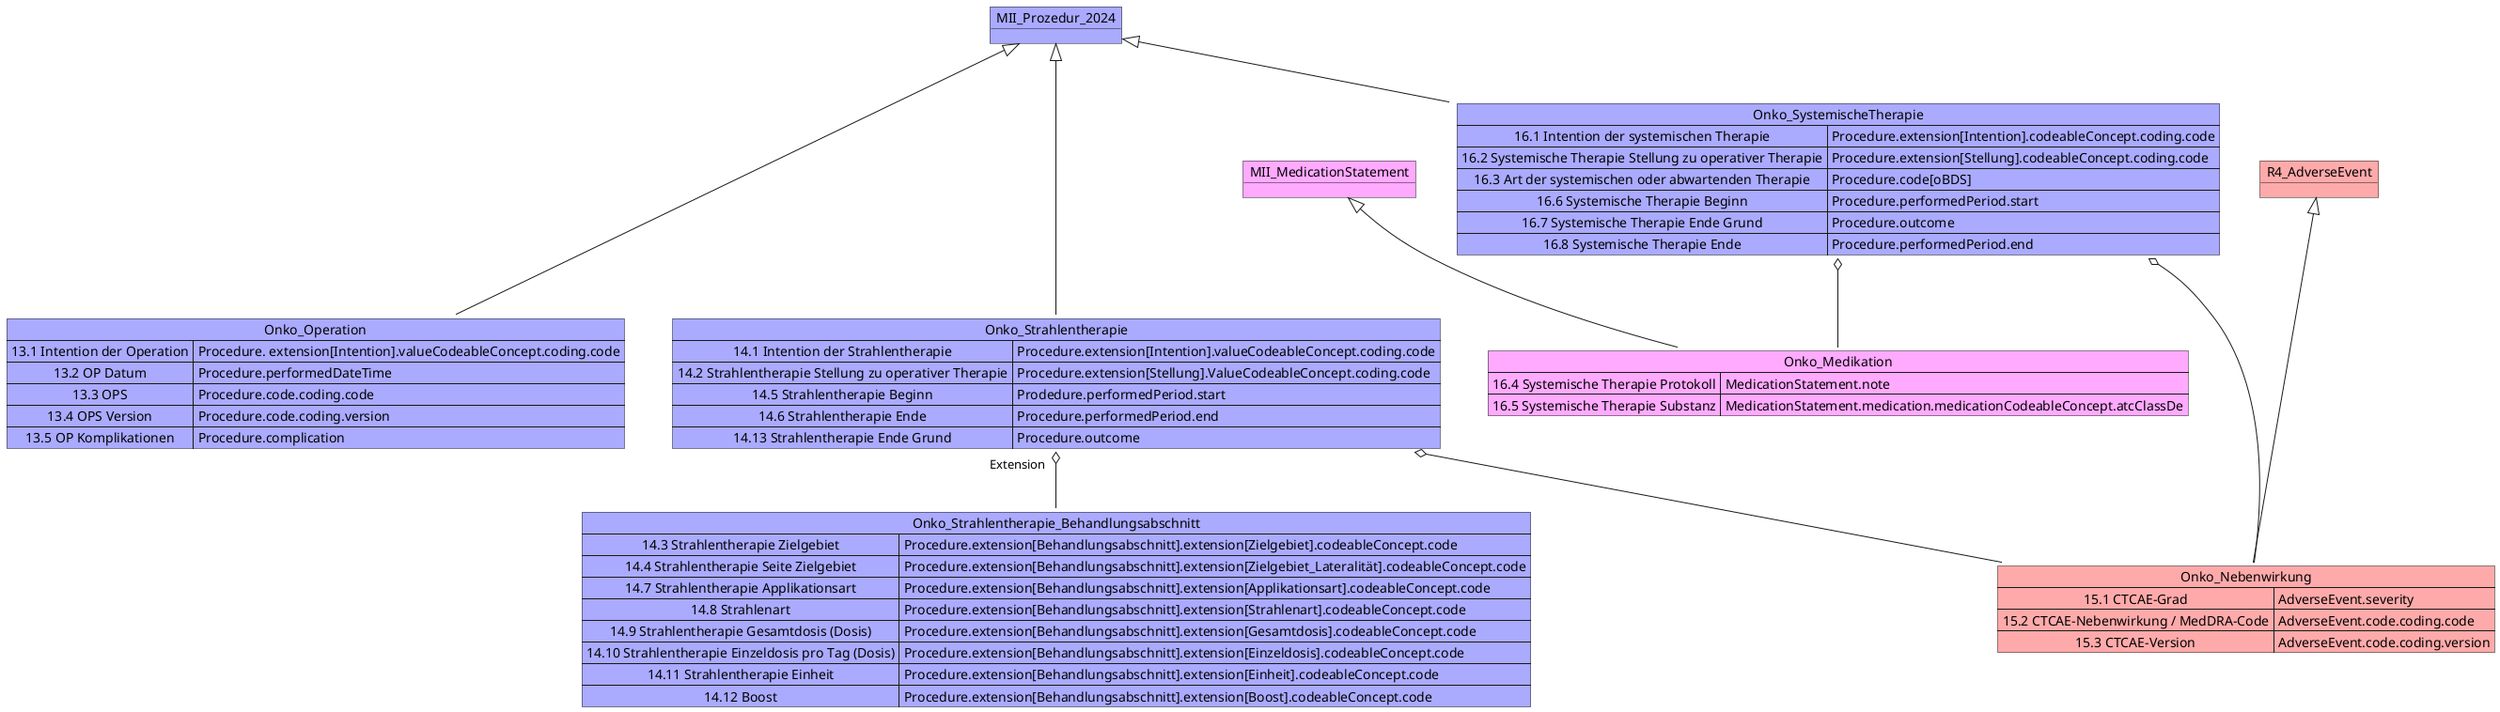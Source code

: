 @startuml MII KDS Erweiterungsmodul Onkologie
object MII_Prozedur_2024 #AAAAFF
Map Onko_Operation #AAAAFF{
13.1 Intention der Operation => Procedure. extension[Intention].valueCodeableConcept.coding.code
13.2 OP Datum => Procedure.performedDateTime
13.3 OPS => Procedure.code.coding.code 
13.4 OPS Version=> Procedure.code.coding.version
13.5 OP Komplikationen => Procedure.complication
}
Map Onko_Strahlentherapie #AAAAFF{
14.1 Intention der Strahlentherapie => Procedure.extension[Intention].valueCodeableConcept.coding.code
14.2 Strahlentherapie Stellung zu operativer Therapie => Procedure.extension[Stellung].ValueCodeableConcept.coding.code

14.5 Strahlentherapie Beginn => Prodedure.performedPeriod.start
14.6 Strahlentherapie Ende =>Procedure.performedPeriod.end
14.13 Strahlentherapie Ende Grund => Procedure.outcome
}

Map Onko_Strahlentherapie_Behandlungsabschnitt #AAAAFF{
14.3 Strahlentherapie Zielgebiet => Procedure.extension[Behandlungsabschnitt].extension[Zielgebiet].codeableConcept.code
14.4 Strahlentherapie Seite Zielgebiet => Procedure.extension[Behandlungsabschnitt].extension[Zielgebiet_Lateralität].codeableConcept.code
14.7 Strahlentherapie Applikationsart => Procedure.extension[Behandlungsabschnitt].extension[Applikationsart].codeableConcept.code
14.8 Strahlenart => Procedure.extension[Behandlungsabschnitt].extension[Strahlenart].codeableConcept.code
14.9 Strahlentherapie Gesamtdosis (Dosis) => Procedure.extension[Behandlungsabschnitt].extension[Gesamtdosis].codeableConcept.code
14.10 Strahlentherapie Einzeldosis pro Tag (Dosis) =>Procedure.extension[Behandlungsabschnitt].extension[Einzeldosis].codeableConcept.code
14.11 Strahlentherapie Einheit =>Procedure.extension[Behandlungsabschnitt].extension[Einheit].codeableConcept.code
14.12 Boost=>Procedure.extension[Behandlungsabschnitt].extension[Boost].codeableConcept.code
}

Onko_Strahlentherapie "Extension   " o-- Onko_Strahlentherapie_Behandlungsabschnitt

Map Onko_SystemischeTherapie #AAAAFF{
16.1 Intention der systemischen Therapie => Procedure.extension[Intention].codeableConcept.coding.code
16.2 Systemische Therapie Stellung zu operativer Therapie => Procedure.extension[Stellung].codeableConcept.coding.code
16.3 Art der systemischen oder abwartenden Therapie => Procedure.code[oBDS]
16.6 Systemische Therapie Beginn => Procedure.performedPeriod.start

16.7 Systemische Therapie Ende Grund => Procedure.outcome 

16.8 Systemische Therapie Ende => Procedure.performedPeriod.end
}

Map Onko_Medikation #FFAAFF{

16.4 Systemische Therapie Protokoll => MedicationStatement.note

16.5 Systemische Therapie Substanz => MedicationStatement.medication.medicationCodeableConcept.atcClassDe

}
object MII_MedicationStatement #FFAAFF
MII_MedicationStatement <|-- Onko_Medikation
Onko_SystemischeTherapie o-- Onko_Medikation

MII_Prozedur_2024 <|--- Onko_Operation
MII_Prozedur_2024 <|--- Onko_Strahlentherapie
MII_Prozedur_2024 <|-- Onko_SystemischeTherapie

object R4_AdverseEvent #FFAAAA

Map Onko_Nebenwirkung #FFAAAA{
    15.1 CTCAE-Grad => AdverseEvent.severity
    15.2 CTCAE-Nebenwirkung / MedDRA-Code => AdverseEvent.code.coding.code 
    15.3 CTCAE-Version => AdverseEvent.code.coding.version
}
R4_AdverseEvent <|--- Onko_Nebenwirkung


Onko_Strahlentherapie o-- Onko_Nebenwirkung
Onko_SystemischeTherapie o-- Onko_Nebenwirkung

@enduml